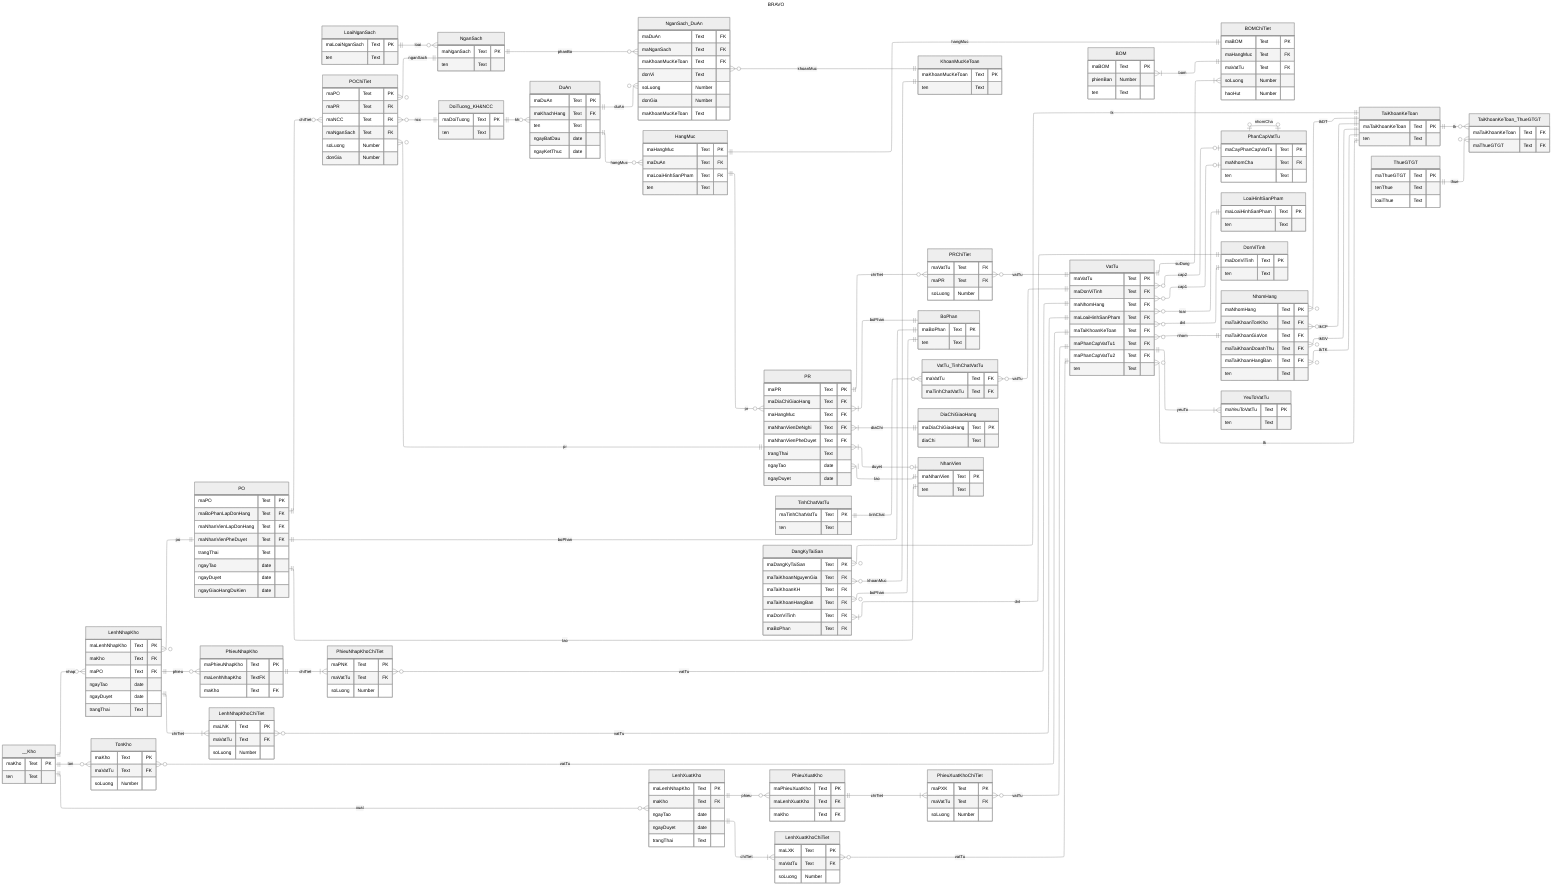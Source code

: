 ---
title: BRAVO
config:
  theme: neutral
  layout: elk
---
erDiagram
Direction LR
 
    NganSach {
        maNganSach Text PK
        ten Text
    }

    LoaiNganSach {
        maLoaiNganSach Text PK
        ten Text
    }
    
    KhoanMucKeToan {
        maKhoanMucKeToan Text PK
        ten Text
    }

    NganSach_DuAn {
        maDuAn Text FK
        maNganSach Text FK
        maKhoanMucKeToan Text FK
        donVi Text
        soLuong Number
        donGia Number
        maKhoanMucKeToan Text        
    }

    DuAn {
        maDuAn Text PK
        maKhachHang Text FK
        ten Text
        ngayBatDau date
        ngayKetThuc date
    }

    HangMuc {
        maHangMuc Text PK
        maDuAn Text FK
        maLoaiHinhSanPham Text FK
        ten Text
    }

    PR {
        maPR Text PK
        maDiaChiGiaoHang Text FK
        maHangMuc Text FK
        maNhanVienDeNghi Text FK
        maNhanVienPheDuyet Text FK
        trangThai Text
        ngayTao date
        ngayDuyet date
    }

    PRChiTiet {
        maVatTu Text FK
        maPR Text FK
        soLuong Number
    }

    PO {
        maPO Text PK
        maBoPhanLapDonHang Text FK
        maNhanVienLapDonHang Text FK
        maNhanVienPheDuyet Text FK
        trangThai Text
        ngayTao date
        ngayDuyet date
        ngayGiaoHangDuKien date
    }

    POChiTiet {
        maPO Text PK
        maPR Text FK
        maNCC Text FK
        maNganSach Text FK
        soLuong Number
        donGia Number
    }


    BOM {
        maBOM Text PK
        phienBan Number
        ten Text
    }    

    BOMChiTiet {
        maBOM Text PK
        maHangMuc Text FK
        maVatTu Text FK
        soLuong Number
        haoHut Number
    }

    VatTu {
        maVatTu Text PK
        maDonViTinh Text FK
        maNhomHang Text FK
        maLoaiHinhSanPham Text FK
        maTaiKhoanKeToan Text FK
        maPhanCapVatTu1 Text FK
        maPhanCapVatTu2 Text FK
        ten Text        
    }

    PhanCapVatTu {
        maCayPhanCapVatTu Text PK
        maNhomCha Text FK
        ten Text
    }

    TinhChatVatTu {
        maTinhChatVatTu Text PK
        ten Text
    }

    LoaiHinhSanPham {
        maLoaiHinhSanPham Text PK
        ten Text
    }

    TaiKhoanKeToan {
        maTaiKhoanKeToan Text PK
        ten Text
    }

    ThueGTGT {
        maThueGTGT Text PK
        tenThue Text
        loaiThue Text
    }

    TaiKhoanKeToan_ThueGTGT {
        maTaiKhoanKeToan Text FK
        maThueGTGT Text FK
    }

    DangKyTaiSan {
        maDangKyTaiSan Text PK
        maTaiKhoanNguyenGia Text FK
        maTaiKhoanKH Text FK
        maTaiKhoanHangBan Text FK
        maDonViTinh Text FK
        maBoPhan Text FK
    }

    BoPhan {
        maBoPhan Text PK
        ten Text
    }

    DonViTinh {
        maDonViTinh Text PK
        ten Text
    }

    NhomHang {
        maNhomHang Text PK
        maTaiKhoanTonKho Text FK
        maTaiKhoanGiaVon Text FK
        maTaiKhoanDoanhThu Text FK
        maTaiKhoanHangBan Text FK
        ten Text
    }

    YeuToVatTu {
        maYeuToVatTu Text PK
        ten Text
    }

    VatTu_TinhChatVatTu {
        maVatTu Text FK
        maTinhChatVatTu Text FK
    }

    "DoiTuong_KH&NCC" {
        maDoiTuong Text PK
        ten Text
    }

    DiaChiGiaoHang {
        maDiaChiGiaoHang Text PK
        diaChi Text
    }

    NhanVien {
        maNhanVien Text PK
        ten Text
    }

    LenhNhapKho {
        maLenhNhapKho Text PK
        maKho Text FK
        maPO Text FK
        ngayTao date
        ngayDuyet date
        trangThai Text
    }

    PhieuNhapKho {
        maPhieuNhapKho Text PK
        maLenhNhapKho TextFK        
        maKho Text FK
    }

    LenhXuatKho {
        maLenhNhapKho Text PK
        maKho Text FK
        ngayTao date
        ngayDuyet date
        trangThai Text
    }

    PhieuXuatKho {
        maPhieuXuatKho Text PK
        maLenhXuatKho Text FK
        maKho Text FK
    }

    LenhXuatKhoChiTiet {
        maLXK Text PK
        maVatTu Text FK
        soLuong Number
    }

    PhieuNhapKhoChiTiet {
        maPNK Text PK
        maVatTu Text FK
        soLuong Number
    }

    LenhNhapKhoChiTiet {
        maLNK Text PK
        maVatTu Text FK
        soLuong Number
    }

    PhieuXuatKhoChiTiet {
        maPXK Text PK
        maVatTu Text FK
        soLuong Number
    }

    
    __Kho {
        maKho Text PK
        ten Text
    }

    TonKho {
        maKho Text PK
        maVatTu Text FK
        soLuong Number
    }
 
    %% Relationships
    LoaiNganSach ||--o{ NganSach : "loai"
    NganSach ||--o{ NganSach_DuAn : "phanBo"
    DuAn ||--o{ NganSach_DuAn : "duAn"
    NganSach_DuAn o{--|| KhoanMucKeToan : "khoanMuc"
    DuAn ||--o{ HangMuc : "hangMuc"
    HangMuc ||--o{ PR : "pr"
    PR |{--|| DiaChiGiaoHang : "diaChi"
    PR |{--|| NhanVien : "tao"
    PR |{--o| NhanVien : "duyet"
    PR |{--|| BoPhan : "boPhan"
    PR ||--o{ PRChiTiet : "chiTiet"
    PRChiTiet o{--|| VatTu : "vatTu"
    VatTu ||--|{ BOMChiTiet : "suDung"
    BOM |{--|| BOMChiTiet : "bom"
    HangMuc ||--|| BOMChiTiet : "hangMuc"
    PO ||--o{ POChiTiet : "chiTiet"
    POChiTiet o{--|| "DoiTuong_KH&NCC" : "ncc"
    POChiTiet o{--|| NganSach : "nganSach"
    POChiTiet o{--|| PR : "pr"
    PO ||--|| NhanVien : "tao"
    PO ||--|| BoPhan : "boPhan"
    VatTu o{--|| DonViTinh : "dvt"
    VatTu o{--|| NhomHang : "nhom"
    VatTu o{--|| LoaiHinhSanPham : "loai"
    VatTu ||--|{ YeuToVatTu : "yeuTo"
    VatTu o{--|| TaiKhoanKeToan : "tk"
    VatTu o{--o| PhanCapVatTu : "cap1"
    VatTu o{--o| PhanCapVatTu : "cap2"
    PhanCapVatTu o|--o| PhanCapVatTu : "nhomCha"
    TinhChatVatTu ||--o{ VatTu_TinhChatVatTu : "tinhChat"
    VatTu_TinhChatVatTu o{--|| VatTu : "vatTu"
    NhomHang o{--|| TaiKhoanKeToan : "tkDT"
    NhomHang o{--|| TaiKhoanKeToan : "tkCP"
    NhomHang o{--|| TaiKhoanKeToan : "tkGV"
    NhomHang o{--|| TaiKhoanKeToan : "tkTK"
    TaiKhoanKeToan ||--o{ TaiKhoanKeToan_ThueGTGT : "tk"
    ThueGTGT ||--o{ TaiKhoanKeToan_ThueGTGT : "thue"
    DangKyTaiSan o{--|| TaiKhoanKeToan : "tk"
    DangKyTaiSan |{--|| DonViTinh : "dvt"
    DangKyTaiSan o{--|| BoPhan : "boPhan"
    DangKyTaiSan o{--|| KhoanMucKeToan : "khoanMuc"
    "DoiTuong_KH&NCC" ||--o{ DuAn : "kh"
    __Kho ||--o{ TonKho : "ton"
    __Kho ||--o{ LenhNhapKho : "nhap"
    __Kho ||--o{ LenhXuatKho : "xuat"
    TonKho o{--|| VatTu : "vatTu"
    LenhNhapKho o{--|| PO : "po"
    LenhNhapKho ||--o{ PhieuNhapKho : "phieu"
    LenhXuatKho ||--o{ PhieuXuatKho : "phieu"
    LenhNhapKho ||--|{ LenhNhapKhoChiTiet : "chiTiet"
    PhieuNhapKho ||--|{ PhieuNhapKhoChiTiet : "chiTiet"
    LenhXuatKho ||--|{ LenhXuatKhoChiTiet : "chiTiet"
    PhieuXuatKho ||--|{ PhieuXuatKhoChiTiet : "chiTiet"
    LenhNhapKhoChiTiet o{--|| VatTu : "vatTu"
    PhieuNhapKhoChiTiet o{--|| VatTu : "vatTu"
    LenhXuatKhoChiTiet o{--|| VatTu : "vatTu"
    PhieuXuatKhoChiTiet o{--|| VatTu : "vatTu"